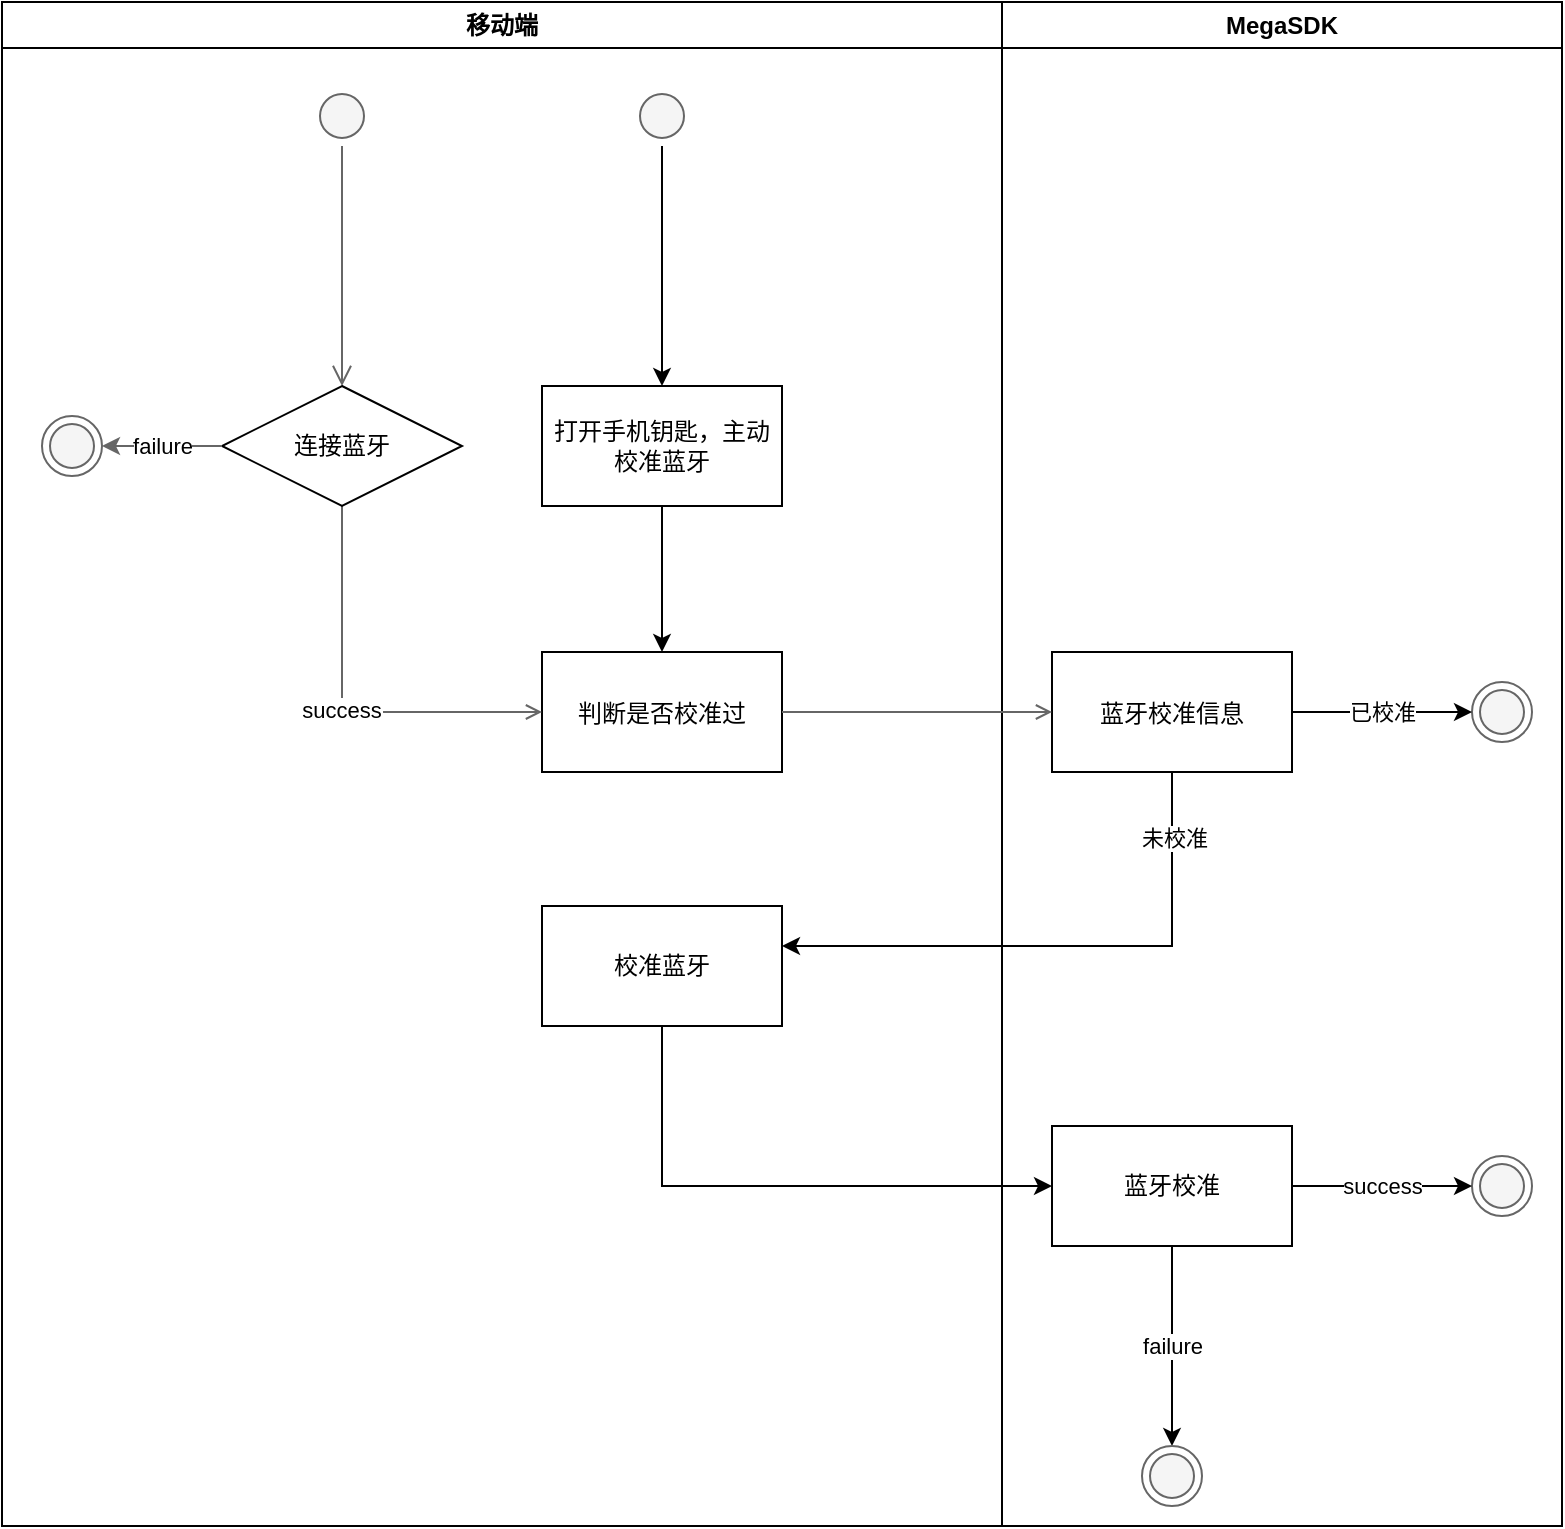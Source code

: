 <mxfile version="14.1.1" type="github">
  <diagram id="mKj14x2aoJo5Nkw21co6" name="第 1 页">
    <mxGraphModel dx="946" dy="589" grid="1" gridSize="10" guides="1" tooltips="1" connect="1" arrows="1" fold="1" page="1" pageScale="1" pageWidth="827" pageHeight="1169" math="0" shadow="0">
      <root>
        <mxCell id="0" />
        <mxCell id="1" parent="0" />
        <mxCell id="CEI2HOjb4sr5BH5UjKjR-1" value="移动端" style="swimlane;whiteSpace=wrap" vertex="1" parent="1">
          <mxGeometry x="110" y="128" width="500" height="762" as="geometry" />
        </mxCell>
        <mxCell id="CEI2HOjb4sr5BH5UjKjR-2" value="" style="ellipse;shape=startState;fillColor=#f5f5f5;strokeColor=#666666;fontColor=#333333;" vertex="1" parent="CEI2HOjb4sr5BH5UjKjR-1">
          <mxGeometry x="155" y="42" width="30" height="30" as="geometry" />
        </mxCell>
        <mxCell id="CEI2HOjb4sr5BH5UjKjR-3" value="" style="edgeStyle=elbowEdgeStyle;elbow=horizontal;verticalAlign=bottom;endArrow=open;endSize=8;strokeColor=#666666;endFill=1;rounded=0;entryX=0.5;entryY=0;entryDx=0;entryDy=0;fillColor=#f5f5f5;" edge="1" parent="CEI2HOjb4sr5BH5UjKjR-1" source="CEI2HOjb4sr5BH5UjKjR-2" target="CEI2HOjb4sr5BH5UjKjR-6">
          <mxGeometry x="100" y="40" as="geometry">
            <mxPoint x="115.5" y="132" as="targetPoint" />
          </mxGeometry>
        </mxCell>
        <mxCell id="CEI2HOjb4sr5BH5UjKjR-4" value="判断是否校准过" style="" vertex="1" parent="CEI2HOjb4sr5BH5UjKjR-1">
          <mxGeometry x="270" y="325" width="120" height="60" as="geometry" />
        </mxCell>
        <mxCell id="CEI2HOjb4sr5BH5UjKjR-5" value="success" style="endArrow=open;strokeColor=#666666;endFill=1;rounded=0;exitX=0.5;exitY=1;exitDx=0;exitDy=0;fillColor=#f5f5f5;" edge="1" parent="CEI2HOjb4sr5BH5UjKjR-1" source="CEI2HOjb4sr5BH5UjKjR-6" target="CEI2HOjb4sr5BH5UjKjR-4">
          <mxGeometry relative="1" as="geometry">
            <mxPoint x="115" y="202" as="sourcePoint" />
            <Array as="points">
              <mxPoint x="170" y="355" />
            </Array>
          </mxGeometry>
        </mxCell>
        <mxCell id="CEI2HOjb4sr5BH5UjKjR-6" value="连接蓝牙" style="rhombus;whiteSpace=wrap;html=1;" vertex="1" parent="CEI2HOjb4sr5BH5UjKjR-1">
          <mxGeometry x="110" y="192" width="120" height="60" as="geometry" />
        </mxCell>
        <mxCell id="CEI2HOjb4sr5BH5UjKjR-7" value="" style="ellipse;shape=endState;fillColor=#f5f5f5;strokeColor=#666666;fontColor=#333333;" vertex="1" parent="CEI2HOjb4sr5BH5UjKjR-1">
          <mxGeometry x="20" y="207" width="30" height="30" as="geometry" />
        </mxCell>
        <mxCell id="CEI2HOjb4sr5BH5UjKjR-8" value="failure" style="edgeStyle=orthogonalEdgeStyle;rounded=0;orthogonalLoop=1;jettySize=auto;html=1;fillColor=#f5f5f5;strokeColor=#666666;entryX=1;entryY=0.5;entryDx=0;entryDy=0;" edge="1" parent="CEI2HOjb4sr5BH5UjKjR-1" source="CEI2HOjb4sr5BH5UjKjR-6" target="CEI2HOjb4sr5BH5UjKjR-7">
          <mxGeometry relative="1" as="geometry">
            <mxPoint x="215.5" y="182" as="targetPoint" />
          </mxGeometry>
        </mxCell>
        <mxCell id="CEI2HOjb4sr5BH5UjKjR-29" value="校准蓝牙" style="whiteSpace=wrap;html=1;" vertex="1" parent="CEI2HOjb4sr5BH5UjKjR-1">
          <mxGeometry x="270" y="452" width="120" height="60" as="geometry" />
        </mxCell>
        <mxCell id="CEI2HOjb4sr5BH5UjKjR-52" style="edgeStyle=orthogonalEdgeStyle;rounded=0;orthogonalLoop=1;jettySize=auto;html=1;exitX=0.5;exitY=1;exitDx=0;exitDy=0;entryX=0.5;entryY=0;entryDx=0;entryDy=0;" edge="1" parent="CEI2HOjb4sr5BH5UjKjR-1" source="CEI2HOjb4sr5BH5UjKjR-48" target="CEI2HOjb4sr5BH5UjKjR-4">
          <mxGeometry relative="1" as="geometry" />
        </mxCell>
        <mxCell id="CEI2HOjb4sr5BH5UjKjR-48" value="打开手机钥匙，主动校准蓝牙" style="whiteSpace=wrap;html=1;" vertex="1" parent="CEI2HOjb4sr5BH5UjKjR-1">
          <mxGeometry x="270" y="192" width="120" height="60" as="geometry" />
        </mxCell>
        <mxCell id="CEI2HOjb4sr5BH5UjKjR-51" style="edgeStyle=orthogonalEdgeStyle;rounded=0;orthogonalLoop=1;jettySize=auto;html=1;exitX=0.5;exitY=1;exitDx=0;exitDy=0;entryX=0.5;entryY=0;entryDx=0;entryDy=0;" edge="1" parent="CEI2HOjb4sr5BH5UjKjR-1" source="CEI2HOjb4sr5BH5UjKjR-50" target="CEI2HOjb4sr5BH5UjKjR-48">
          <mxGeometry relative="1" as="geometry" />
        </mxCell>
        <mxCell id="CEI2HOjb4sr5BH5UjKjR-50" value="" style="ellipse;shape=startState;fillColor=#f5f5f5;strokeColor=#666666;fontColor=#333333;" vertex="1" parent="CEI2HOjb4sr5BH5UjKjR-1">
          <mxGeometry x="315" y="42" width="30" height="30" as="geometry" />
        </mxCell>
        <mxCell id="CEI2HOjb4sr5BH5UjKjR-9" value="MegaSDK" style="swimlane;whiteSpace=wrap" vertex="1" parent="1">
          <mxGeometry x="610" y="128" width="280" height="762" as="geometry" />
        </mxCell>
        <mxCell id="CEI2HOjb4sr5BH5UjKjR-10" value="蓝牙校准信息" style="direction=west;" vertex="1" parent="CEI2HOjb4sr5BH5UjKjR-9">
          <mxGeometry x="25" y="325" width="120" height="60" as="geometry" />
        </mxCell>
        <mxCell id="CEI2HOjb4sr5BH5UjKjR-16" value="" style="ellipse;shape=endState;fillColor=#f5f5f5;strokeColor=#666666;fontColor=#333333;" vertex="1" parent="CEI2HOjb4sr5BH5UjKjR-9">
          <mxGeometry x="235" y="340" width="30" height="30" as="geometry" />
        </mxCell>
        <mxCell id="CEI2HOjb4sr5BH5UjKjR-24" value="" style="endArrow=classic;html=1;entryX=0;entryY=0.5;entryDx=0;entryDy=0;exitX=0;exitY=0.5;exitDx=0;exitDy=0;" edge="1" parent="CEI2HOjb4sr5BH5UjKjR-9" source="CEI2HOjb4sr5BH5UjKjR-10" target="CEI2HOjb4sr5BH5UjKjR-16">
          <mxGeometry width="50" height="50" relative="1" as="geometry">
            <mxPoint x="15" y="502" as="sourcePoint" />
            <mxPoint x="65" y="452" as="targetPoint" />
          </mxGeometry>
        </mxCell>
        <mxCell id="CEI2HOjb4sr5BH5UjKjR-25" value="已校准" style="edgeLabel;html=1;align=center;verticalAlign=middle;resizable=0;points=[];" vertex="1" connectable="0" parent="CEI2HOjb4sr5BH5UjKjR-24">
          <mxGeometry x="-0.01" relative="1" as="geometry">
            <mxPoint as="offset" />
          </mxGeometry>
        </mxCell>
        <mxCell id="CEI2HOjb4sr5BH5UjKjR-32" value="蓝牙校准" style="whiteSpace=wrap;html=1;" vertex="1" parent="CEI2HOjb4sr5BH5UjKjR-9">
          <mxGeometry x="25" y="562" width="120" height="60" as="geometry" />
        </mxCell>
        <mxCell id="CEI2HOjb4sr5BH5UjKjR-34" value="" style="ellipse;shape=endState;fillColor=#f5f5f5;strokeColor=#666666;fontColor=#333333;" vertex="1" parent="CEI2HOjb4sr5BH5UjKjR-9">
          <mxGeometry x="235" y="577" width="30" height="30" as="geometry" />
        </mxCell>
        <mxCell id="CEI2HOjb4sr5BH5UjKjR-37" value="" style="endArrow=classic;html=1;exitX=1;exitY=0.5;exitDx=0;exitDy=0;" edge="1" parent="CEI2HOjb4sr5BH5UjKjR-9" source="CEI2HOjb4sr5BH5UjKjR-32">
          <mxGeometry width="50" height="50" relative="1" as="geometry">
            <mxPoint x="185" y="602" as="sourcePoint" />
            <mxPoint x="235" y="592" as="targetPoint" />
          </mxGeometry>
        </mxCell>
        <mxCell id="CEI2HOjb4sr5BH5UjKjR-38" value="success" style="edgeLabel;html=1;align=center;verticalAlign=middle;resizable=0;points=[];" vertex="1" connectable="0" parent="CEI2HOjb4sr5BH5UjKjR-37">
          <mxGeometry x="-0.01" relative="1" as="geometry">
            <mxPoint as="offset" />
          </mxGeometry>
        </mxCell>
        <mxCell id="CEI2HOjb4sr5BH5UjKjR-40" value="" style="endArrow=classic;html=1;entryX=0.5;entryY=0;entryDx=0;entryDy=0;exitX=0.5;exitY=1;exitDx=0;exitDy=0;" edge="1" parent="CEI2HOjb4sr5BH5UjKjR-9" source="CEI2HOjb4sr5BH5UjKjR-32" target="CEI2HOjb4sr5BH5UjKjR-42">
          <mxGeometry width="50" height="50" relative="1" as="geometry">
            <mxPoint x="600" y="729.5" as="sourcePoint" />
            <mxPoint x="690" y="729.5" as="targetPoint" />
            <Array as="points" />
          </mxGeometry>
        </mxCell>
        <mxCell id="CEI2HOjb4sr5BH5UjKjR-41" value="failure" style="edgeLabel;html=1;align=center;verticalAlign=middle;resizable=0;points=[];" vertex="1" connectable="0" parent="CEI2HOjb4sr5BH5UjKjR-40">
          <mxGeometry x="-0.01" relative="1" as="geometry">
            <mxPoint as="offset" />
          </mxGeometry>
        </mxCell>
        <mxCell id="CEI2HOjb4sr5BH5UjKjR-42" value="" style="ellipse;shape=endState;fillColor=#f5f5f5;strokeColor=#666666;fontColor=#333333;" vertex="1" parent="CEI2HOjb4sr5BH5UjKjR-9">
          <mxGeometry x="70" y="722" width="30" height="30" as="geometry" />
        </mxCell>
        <mxCell id="CEI2HOjb4sr5BH5UjKjR-13" value="" style="endArrow=open;strokeColor=#666666;endFill=1;rounded=0;fillColor=#f5f5f5;" edge="1" parent="1" source="CEI2HOjb4sr5BH5UjKjR-4" target="CEI2HOjb4sr5BH5UjKjR-10">
          <mxGeometry relative="1" as="geometry" />
        </mxCell>
        <mxCell id="CEI2HOjb4sr5BH5UjKjR-30" value="" style="edgeStyle=orthogonalEdgeStyle;rounded=0;orthogonalLoop=1;jettySize=auto;html=1;" edge="1" parent="1" source="CEI2HOjb4sr5BH5UjKjR-10" target="CEI2HOjb4sr5BH5UjKjR-29">
          <mxGeometry relative="1" as="geometry">
            <Array as="points">
              <mxPoint x="530" y="600" />
              <mxPoint x="420" y="600" />
            </Array>
          </mxGeometry>
        </mxCell>
        <mxCell id="CEI2HOjb4sr5BH5UjKjR-31" value="未校准" style="edgeLabel;html=1;align=center;verticalAlign=middle;resizable=0;points=[];" vertex="1" connectable="0" parent="CEI2HOjb4sr5BH5UjKjR-30">
          <mxGeometry x="-0.77" y="1" relative="1" as="geometry">
            <mxPoint as="offset" />
          </mxGeometry>
        </mxCell>
        <mxCell id="CEI2HOjb4sr5BH5UjKjR-33" value="" style="edgeStyle=orthogonalEdgeStyle;rounded=0;orthogonalLoop=1;jettySize=auto;html=1;" edge="1" parent="1" source="CEI2HOjb4sr5BH5UjKjR-29" target="CEI2HOjb4sr5BH5UjKjR-32">
          <mxGeometry relative="1" as="geometry">
            <Array as="points">
              <mxPoint x="440" y="720" />
            </Array>
          </mxGeometry>
        </mxCell>
      </root>
    </mxGraphModel>
  </diagram>
</mxfile>
